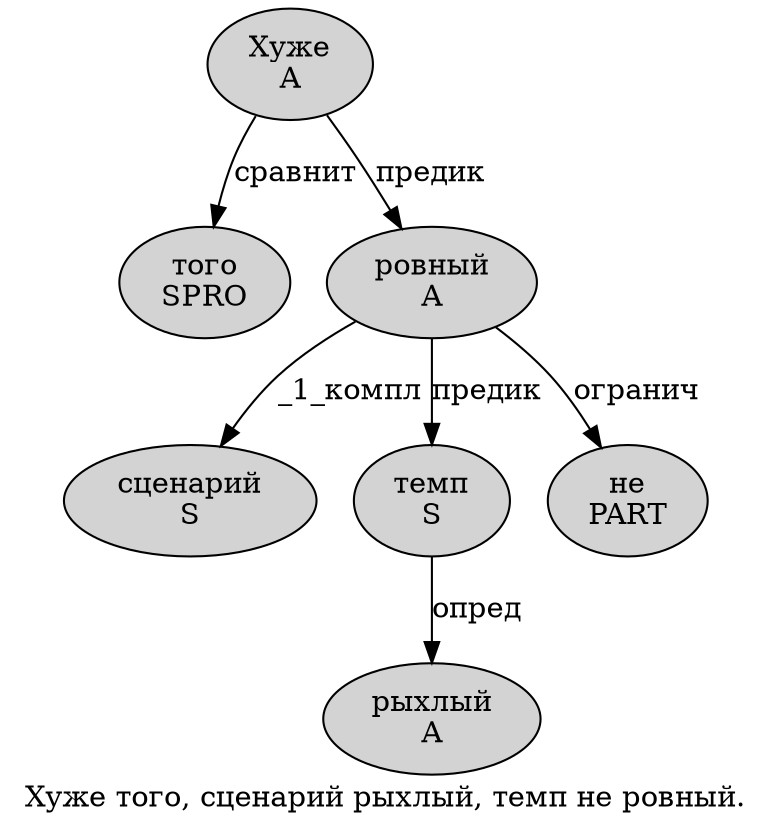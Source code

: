 digraph SENTENCE_3508 {
	graph [label="Хуже того, сценарий рыхлый, темп не ровный."]
	node [style=filled]
		0 [label="Хуже
A" color="" fillcolor=lightgray penwidth=1 shape=ellipse]
		1 [label="того
SPRO" color="" fillcolor=lightgray penwidth=1 shape=ellipse]
		3 [label="сценарий
S" color="" fillcolor=lightgray penwidth=1 shape=ellipse]
		4 [label="рыхлый
A" color="" fillcolor=lightgray penwidth=1 shape=ellipse]
		6 [label="темп
S" color="" fillcolor=lightgray penwidth=1 shape=ellipse]
		7 [label="не
PART" color="" fillcolor=lightgray penwidth=1 shape=ellipse]
		8 [label="ровный
A" color="" fillcolor=lightgray penwidth=1 shape=ellipse]
			0 -> 1 [label="сравнит"]
			0 -> 8 [label="предик"]
			6 -> 4 [label="опред"]
			8 -> 3 [label="_1_компл"]
			8 -> 6 [label="предик"]
			8 -> 7 [label="огранич"]
}